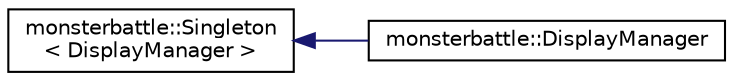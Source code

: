 digraph "Graphical Class Hierarchy"
{
  edge [fontname="Helvetica",fontsize="10",labelfontname="Helvetica",labelfontsize="10"];
  node [fontname="Helvetica",fontsize="10",shape=record];
  rankdir="LR";
  Node0 [label="monsterbattle::Singleton\l\< DisplayManager \>",height=0.2,width=0.4,color="black", fillcolor="white", style="filled",URL="$structmonsterbattle_1_1Singleton.html"];
  Node0 -> Node1 [dir="back",color="midnightblue",fontsize="10",style="solid",fontname="Helvetica"];
  Node1 [label="monsterbattle::DisplayManager",height=0.2,width=0.4,color="black", fillcolor="white", style="filled",URL="$classmonsterbattle_1_1DisplayManager.html"];
}
